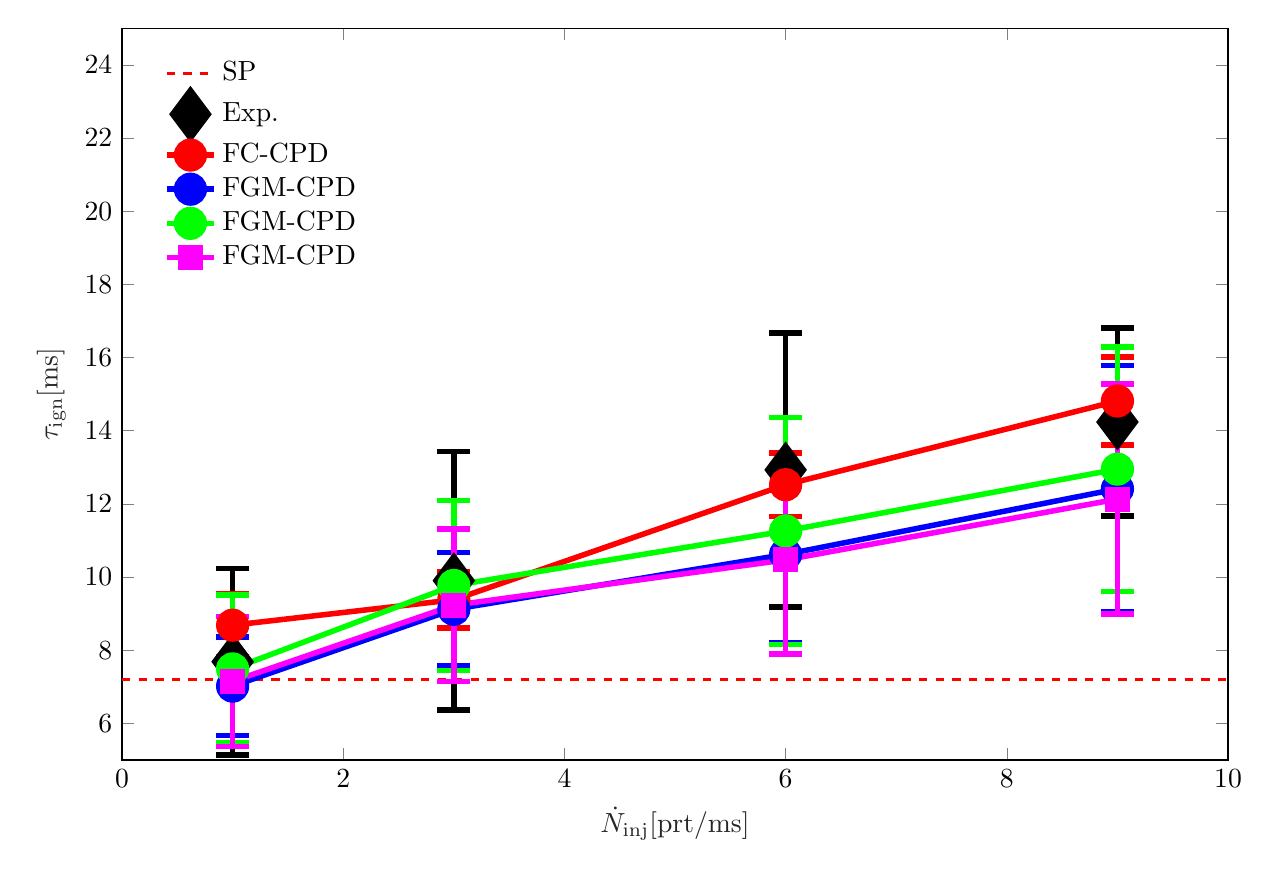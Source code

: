 % This file was created by matlab2tikz.
%
%The latest updates can be retrieved from
%  http://www.mathworks.com/matlabcentral/fileexchange/22022-matlab2tikz-matlab2tikz
%where you can also make suggestions and rate matlab2tikz.
%
\definecolor{mycolor1}{rgb}{1.0,0.0,1.0}%
%
\begin{tikzpicture}

\begin{axis}[%
width=5.53in,
height=3.659in,
at={(1.069in,1.159in)},
scale only axis,
xmin=0,
xmax=10,
xtick={ 0,  2,  4,  6,  8, 10},
xlabel style={font=\bfseries\color{white!15!black}},
xlabel={$\dot{N}_\mathrm{inj} \mathrm{[prt/ms]}$},
ymin=5,
ymax=25,
ylabel style={font=\bfseries\color{white!15!black}},
ylabel={$\tau_\mathrm{ign} \mathrm{[ms]}$},
axis background/.style={fill=white},
legend style={at={(0.03,0.97)}, anchor=north west, legend cell align=left, align=left, fill=none, draw=none}
]
\addplot [color=red, dashed, line width=1.0pt]
  table[row sep=crcr]{%
0	7.191\\
10	7.191\\
};
\addlegendentry{SP}

\addplot [color=black, line width=2.0pt, only marks, mark size=8.6pt, mark=diamond*, mark options={solid, fill=black, black}]
 plot [error bars/.cd, y dir=both, y explicit, error bar style={line width=2.0pt}, error mark options={line width=2.0pt, mark size=6.0pt, rotate=90}]
 table[row sep=crcr, y error plus index=2, y error minus index=3]{%
1	7.687	2.546	2.546\\
3	9.904	3.533	3.533\\
6	12.929	3.744	3.744\\
9	14.238	2.57	2.57\\
};
\addlegendentry{Exp.}

\addplot [color=red, line width=2.0pt, mark size=5.0pt, mark=*, mark options={solid, fill=red, red}]
 plot [error bars/.cd, y dir=both, y explicit, error bar style={line width=2.0pt}, error mark options={line width=2.0pt, mark size=6.0pt, rotate=90}]
 table[row sep=crcr, y error plus index=2, y error minus index=3]{%
1	8.685	0.851	0.851\\
3	9.379	0.776	0.776\\
6	12.524	0.87	0.87\\
9	14.812	1.207	1.207\\
};
\addlegendentry{FC-CPD}

\addplot [color=blue, line width=2.0pt, mark size=5.0pt, mark=*, mark options={solid, fill=blue, blue}]
 plot [error bars/.cd, y dir=both, y explicit, error bar style={line width=2.0pt}, error mark options={line width=2.0pt, mark size=6.0pt, rotate=90}]
 table[row sep=crcr, y error plus index=2, y error minus index=3]{%
1	7.02	1.345	1.345\\
3	9.12	1.553	1.553\\
6	10.62	2.405	2.405\\
9	12.41	3.368	3.368\\
};
\addlegendentry{FGM-CPD}

\addplot [color=green, line width=2.0pt, mark size=5.0pt, mark=*, mark options={solid, fill=green, green}]
 plot [error bars/.cd, y dir=both, y explicit, error bar style={line width=2.0pt}, error mark options={line width=2.0pt, mark size=6.0pt, rotate=90}]
 table[row sep=crcr, y error plus index=2, y error minus index=3]{%
1	7.49	2.024	2.024\\
3	9.77	2.322	2.322\\
6	11.26	3.099	3.099\\
9	12.95	3.338	3.338\\
};
\addlegendentry{FGM-CPD}

\addplot [color=mycolor1, line width=2.0pt, mark size=3.5pt, mark=square*, mark options={solid, fill=mycolor1, mycolor1}]
 plot [error bars/.cd, y dir=both, y explicit, error bar style={line width=2.0pt}, error mark options={line width=2.0pt, mark size=6.0pt, rotate=90}]
 table[row sep=crcr, y error plus index=2, y error minus index=3]{%
1	7.15	1.778	1.778\\
3	9.23	2.082	2.082\\
6	10.47	2.577	2.577\\
9	12.13	3.145	3.145\\
};
\addlegendentry{FGM-CPD}

\end{axis}
\end{tikzpicture}%